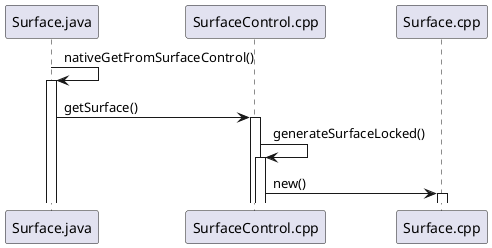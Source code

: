 @startuml

Surface.java -> Surface.java:nativeGetFromSurfaceControl()
activate Surface.java
Surface.java -> SurfaceControl.cpp:getSurface()
activate SurfaceControl.cpp
SurfaceControl.cpp -> SurfaceControl.cpp:generateSurfaceLocked()
activate SurfaceControl.cpp
SurfaceControl.cpp -> Surface.cpp:new()
activate Surface.cpp


@enduml